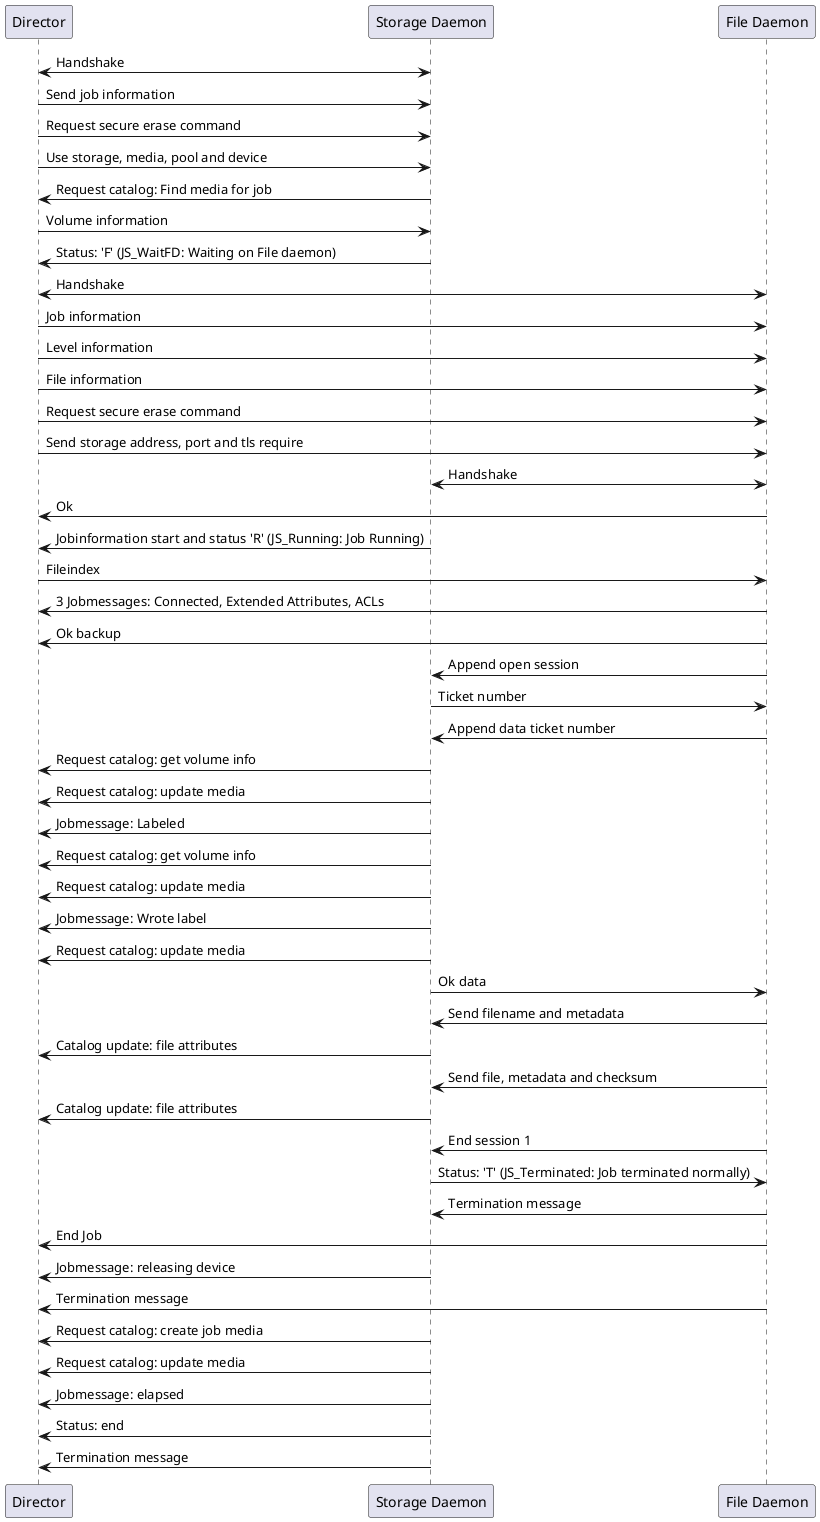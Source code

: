 .. uml::
  :caption: Network Sequence of a Backup of a Single File (overview)

  @startuml

  participant d as "Director"
  participant s as "Storage Daemon"
  participant c as "File Daemon"

  d <-> s: Handshake
  d  -> s: Send job information
  d  -> s: Request secure erase command
  d  -> s: Use storage, media, pool and device
  d <-  s: Request catalog: Find media for job
  d  -> s: Volume information
  d <-  s: Status: 'F' (JS_WaitFD: Waiting on File daemon)

  d <-> c: Handshake
  d  -> c: Job information
  d  -> c: Level information
  d  -> c: File information
  d  -> c: Request secure erase command
  d  -> c: Send storage address, port and tls require

  c <-> s: Handshake
  d <-  c: Ok
  d <-  s: Jobinformation start and status 'R' (JS_Running: Job Running)
  d  -> c: Fileindex
  d <-  c: 3 Jobmessages: Connected, Extended Attributes, ACLs
  d <-  c: Ok backup

  c  -> s: Append open session
  c <-  s: Ticket number
  c  -> s: Append data ticket number

  d <-  s: Request catalog: get volume info
  d <-  s: Request catalog: update media
  d <-  s: Jobmessage: Labeled
  d <-  s: Request catalog: get volume info
  d <-  s: Request catalog: update media
  d <-  s: Jobmessage: Wrote label
  d <-  s: Request catalog: update media

  c <-  s: Ok data
  c  -> s: Send filename and metadata

  d <-  s: Catalog update: file attributes
  c  -> s: Send file, metadata and checksum
  d <-  s: Catalog update: file attributes

  c  -> s: End session 1
  c <-  s: Status: 'T' (JS_Terminated: Job terminated normally)
  c  -> s: Termination message

  d <-  c: End Job
  d <-  s: Jobmessage: releasing device
  d <-  c: Termination message
  d <-  s: Request catalog: create job media
  d <-  s: Request catalog: update media
  d <-  s: Jobmessage: elapsed
  d <-  s: Status: end

  d <-  s: Termination message

  @enduml
